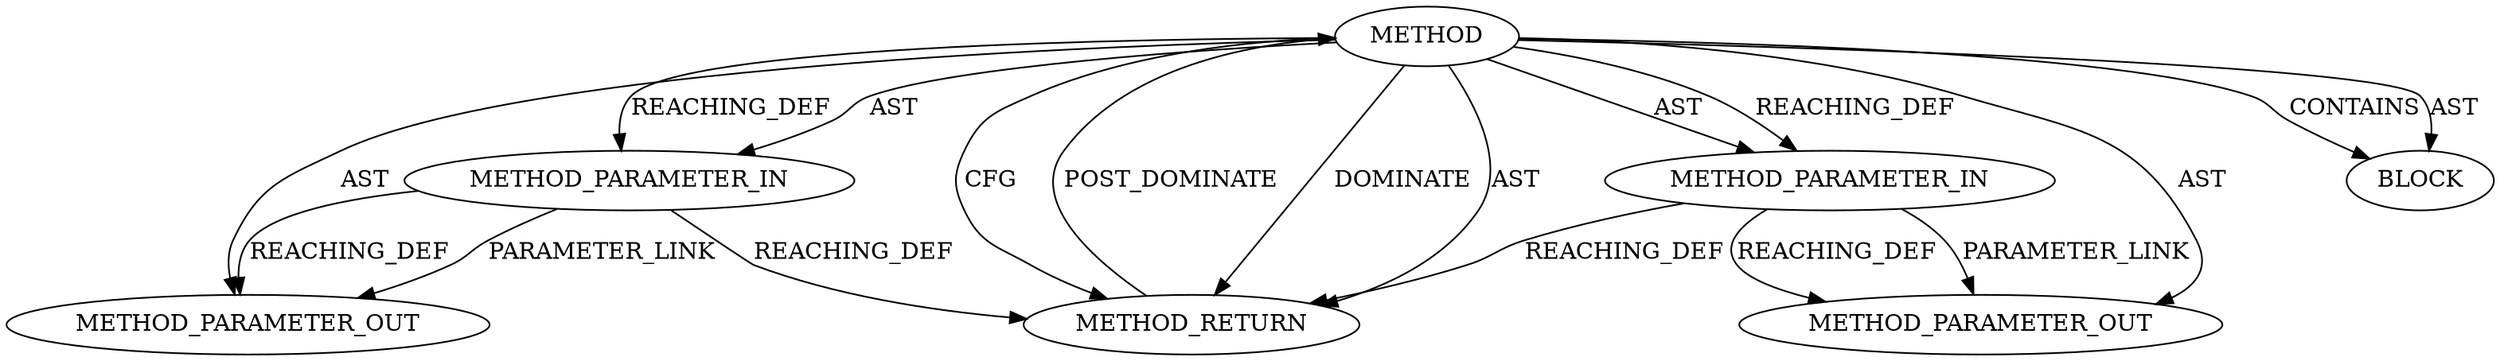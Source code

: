 digraph {
  12323 [label=METHOD AST_PARENT_TYPE="NAMESPACE_BLOCK" AST_PARENT_FULL_NAME="<global>" ORDER=0 CODE="<empty>" FULL_NAME="<operator>.notEquals" IS_EXTERNAL=true FILENAME="<empty>" SIGNATURE="" NAME="<operator>.notEquals"]
  13427 [label=METHOD_PARAMETER_OUT ORDER=1 CODE="p1" IS_VARIADIC=false TYPE_FULL_NAME="ANY" EVALUATION_STRATEGY="BY_VALUE" INDEX=1 NAME="p1"]
  12326 [label=BLOCK ORDER=1 ARGUMENT_INDEX=1 CODE="<empty>" TYPE_FULL_NAME="ANY"]
  12325 [label=METHOD_PARAMETER_IN ORDER=2 CODE="p2" IS_VARIADIC=false TYPE_FULL_NAME="ANY" EVALUATION_STRATEGY="BY_VALUE" INDEX=2 NAME="p2"]
  12324 [label=METHOD_PARAMETER_IN ORDER=1 CODE="p1" IS_VARIADIC=false TYPE_FULL_NAME="ANY" EVALUATION_STRATEGY="BY_VALUE" INDEX=1 NAME="p1"]
  13428 [label=METHOD_PARAMETER_OUT ORDER=2 CODE="p2" IS_VARIADIC=false TYPE_FULL_NAME="ANY" EVALUATION_STRATEGY="BY_VALUE" INDEX=2 NAME="p2"]
  12327 [label=METHOD_RETURN ORDER=2 CODE="RET" TYPE_FULL_NAME="ANY" EVALUATION_STRATEGY="BY_VALUE"]
  12323 -> 12327 [label=CFG ]
  12323 -> 12325 [label=AST ]
  12325 -> 13428 [label=PARAMETER_LINK ]
  12324 -> 13427 [label=REACHING_DEF VARIABLE="p1"]
  12323 -> 12326 [label=CONTAINS ]
  12323 -> 12327 [label=DOMINATE ]
  12327 -> 12323 [label=POST_DOMINATE ]
  12325 -> 12327 [label=REACHING_DEF VARIABLE="p2"]
  12324 -> 13427 [label=PARAMETER_LINK ]
  12323 -> 12324 [label=REACHING_DEF VARIABLE=""]
  12323 -> 13427 [label=AST ]
  12323 -> 12325 [label=REACHING_DEF VARIABLE=""]
  12323 -> 12327 [label=AST ]
  12325 -> 13428 [label=REACHING_DEF VARIABLE="p2"]
  12323 -> 12324 [label=AST ]
  12323 -> 13428 [label=AST ]
  12324 -> 12327 [label=REACHING_DEF VARIABLE="p1"]
  12323 -> 12326 [label=AST ]
}
